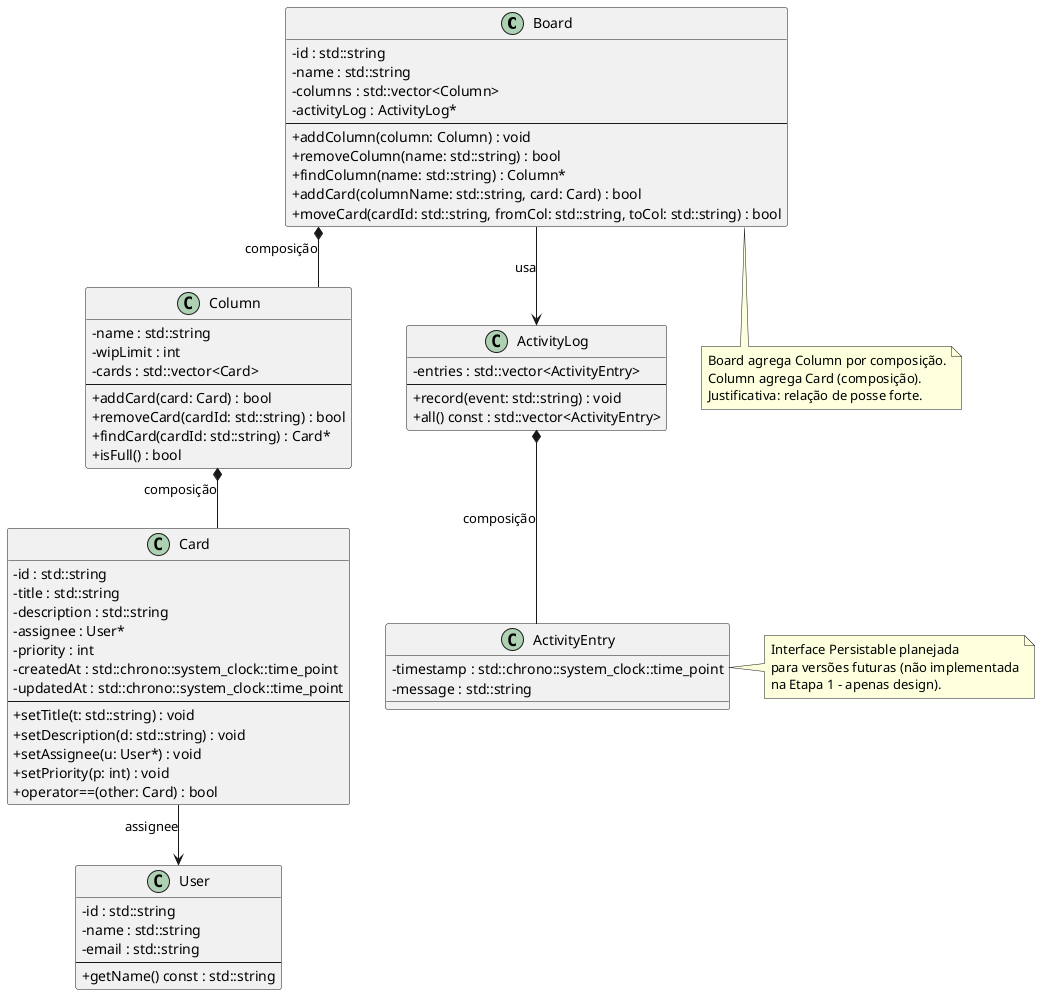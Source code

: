@startuml class_diagram
skinparam backgroundColor #ffffff
skinparam classAttributeIconSize 0
skinparam shadowing false
skinparam linetype ortho

' =====================
' Classes principais
' =====================
class Board {
  - id : std::string
  - name : std::string
  - columns : std::vector<Column>
  - activityLog : ActivityLog*
  --
  + addColumn(column: Column) : void
  + removeColumn(name: std::string) : bool
  + findColumn(name: std::string) : Column*
  + addCard(columnName: std::string, card: Card) : bool
  + moveCard(cardId: std::string, fromCol: std::string, toCol: std::string) : bool
}

class Column {
  - name : std::string
  - wipLimit : int
  - cards : std::vector<Card>
  --
  + addCard(card: Card) : bool
  + removeCard(cardId: std::string) : bool
  + findCard(cardId: std::string) : Card*
  + isFull() : bool
}

class Card {
  - id : std::string
  - title : std::string
  - description : std::string
  - assignee : User*
  - priority : int
  - createdAt : std::chrono::system_clock::time_point
  - updatedAt : std::chrono::system_clock::time_point
  --
  + setTitle(t: std::string) : void
  + setDescription(d: std::string) : void
  + setAssignee(u: User*) : void
  + setPriority(p: int) : void
  + operator==(other: Card) : bool
}

class User {
  - id : std::string
  - name : std::string
  - email : std::string
  --
  + getName() const : std::string
}

class ActivityLog {
  - entries : std::vector<ActivityEntry>
  --
  + record(event: std::string) : void
  + all() const : std::vector<ActivityEntry>
}

class ActivityEntry {
  - timestamp : std::chrono::system_clock::time_point
  - message : std::string
}

' =====================
' Relações
' =====================
Board --> ActivityLog : usa
Board *-- Column : composição
Column *-- Card : composição
Card --> User : assignee
ActivityLog *-- ActivityEntry : composição

note bottom of Board
  Board agrega Column por composição.
  Column agrega Card (composição).
  Justificativa: relação de posse forte.
end note

note right of ActivityEntry
  Interface Persistable planejada
  para versões futuras (não implementada
  na Etapa 1 - apenas design).
end note

@enduml